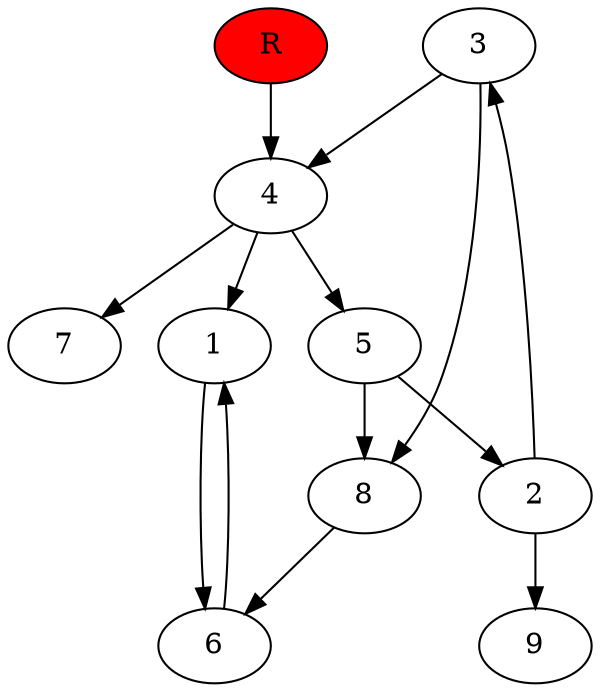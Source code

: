 digraph prb102 {
	1
	2
	3
	4
	5
	6
	7
	8
	R [fillcolor="#ff0000" style=filled]
	1 -> 6
	2 -> 3
	2 -> 9
	3 -> 4
	3 -> 8
	4 -> 1
	4 -> 5
	4 -> 7
	5 -> 2
	5 -> 8
	6 -> 1
	8 -> 6
	R -> 4
}
